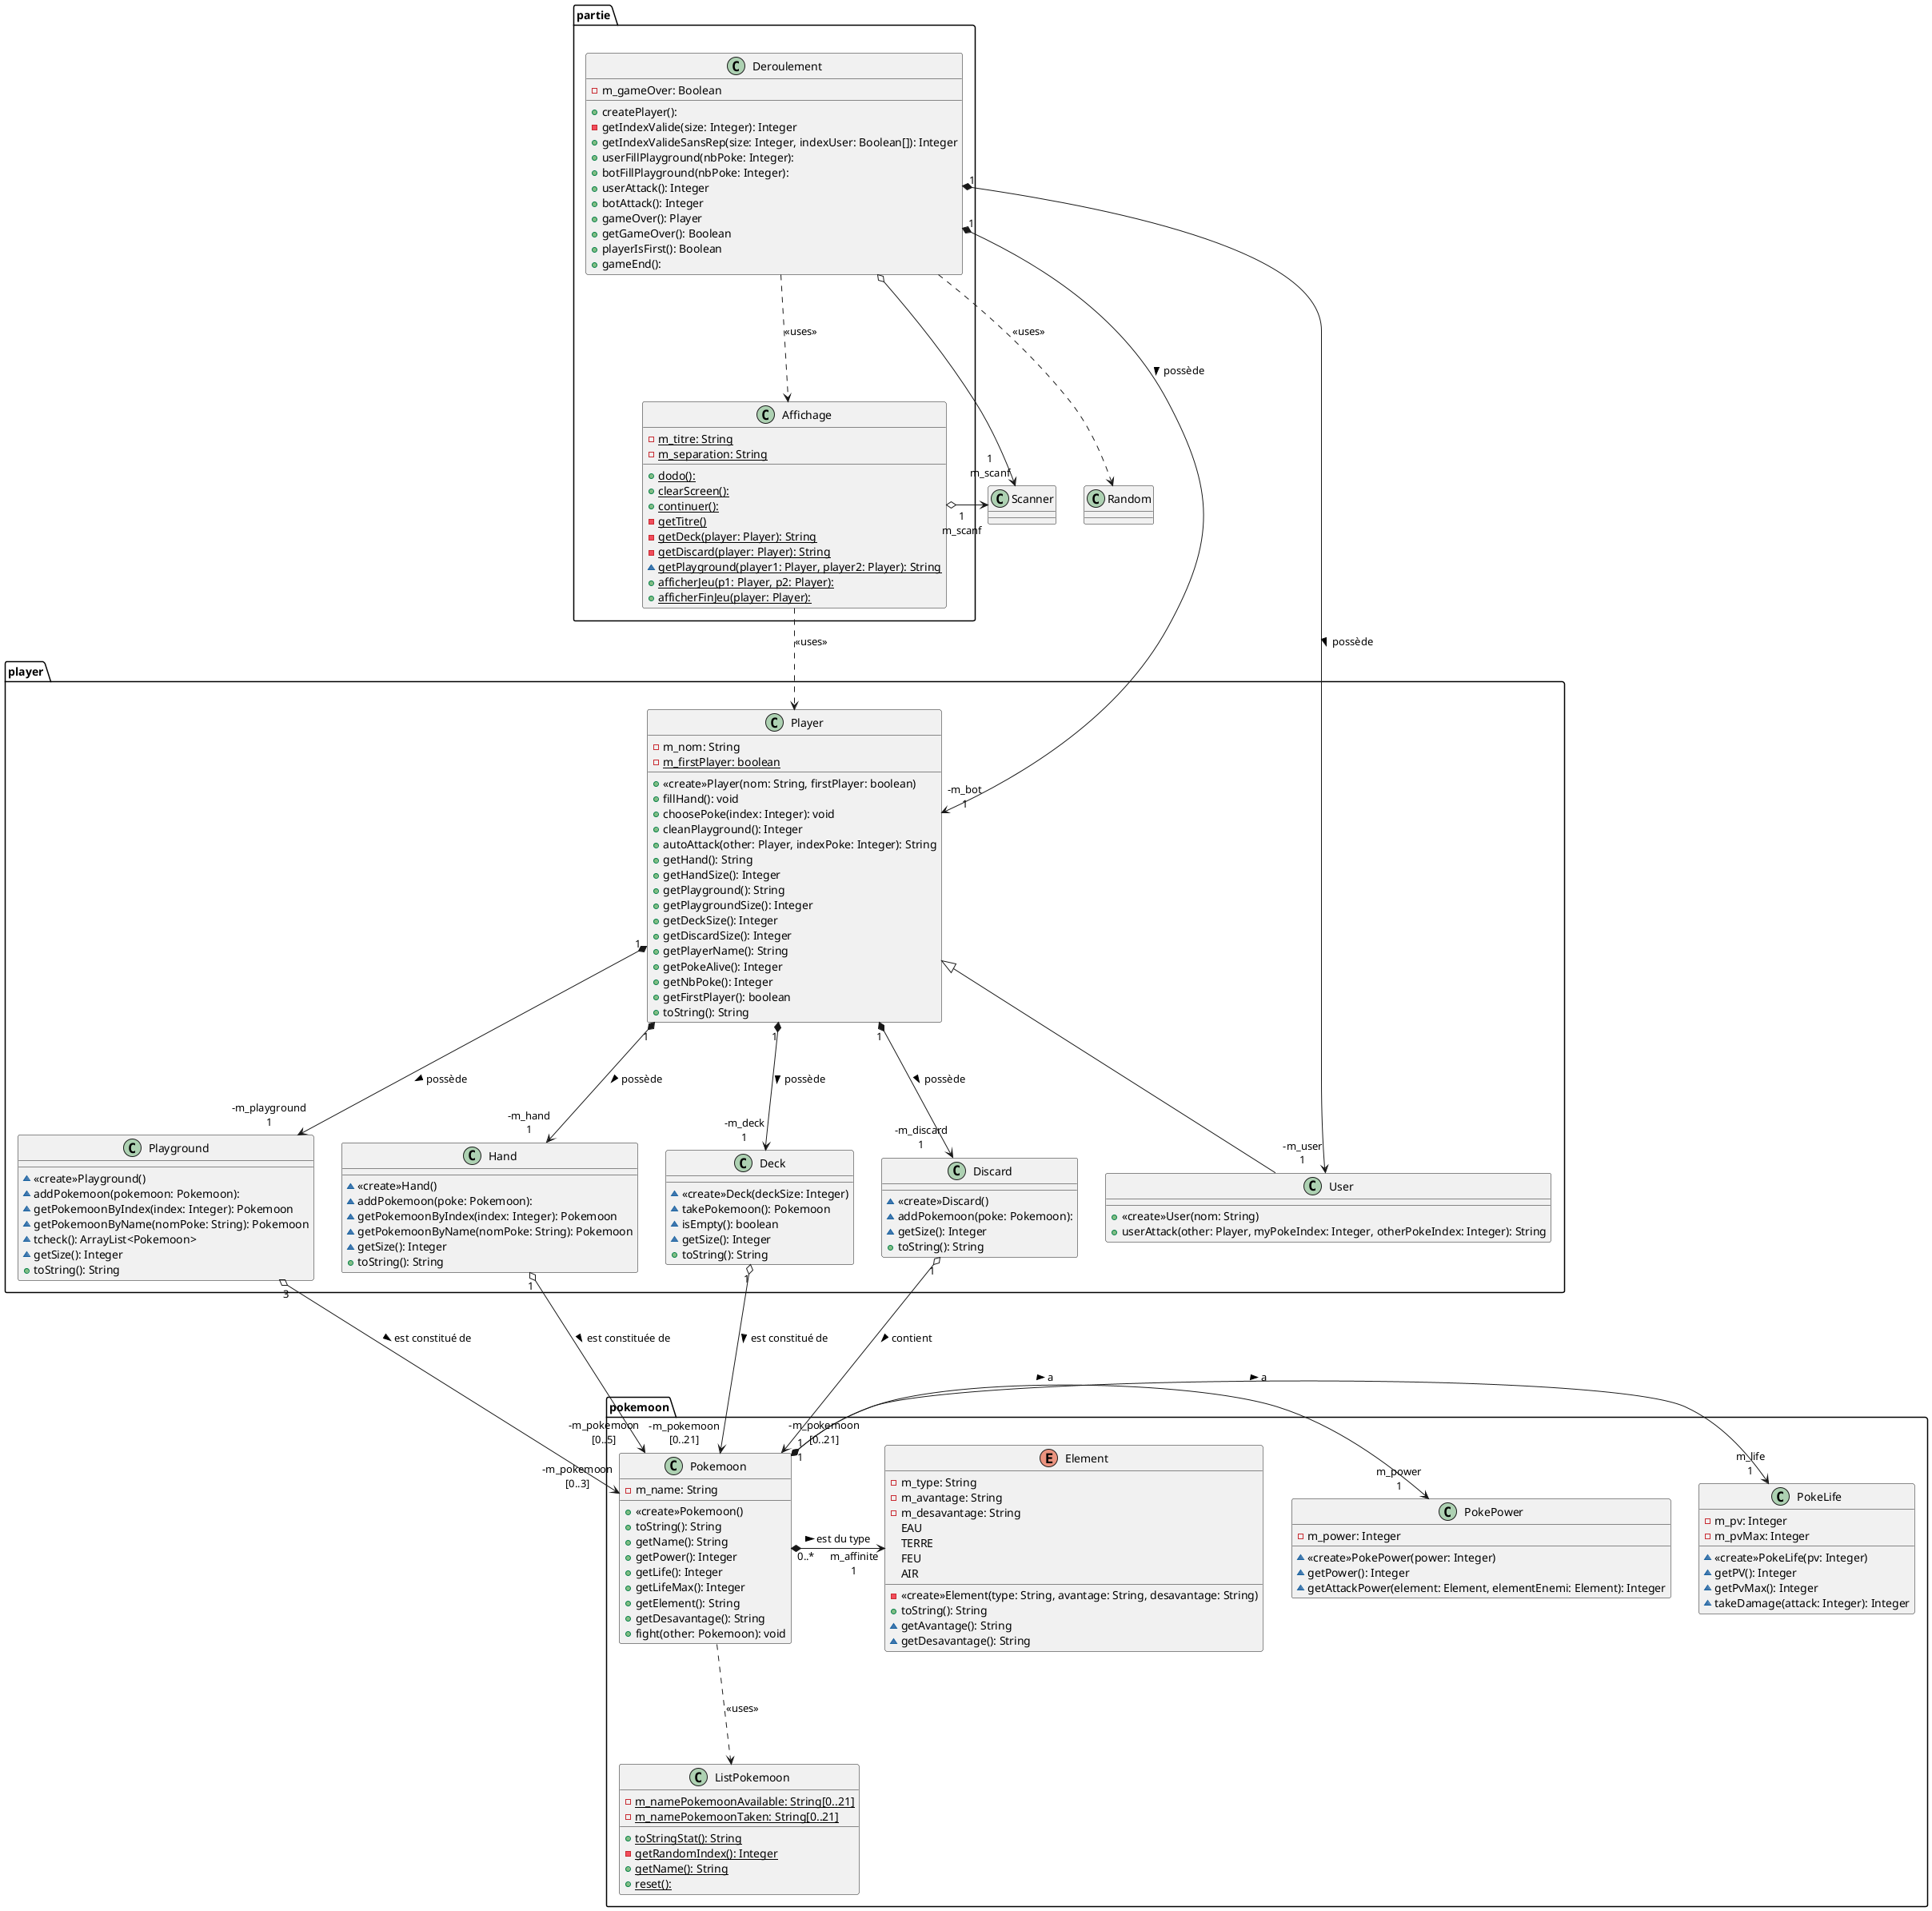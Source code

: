 @startuml semaine4

package partie{

    class Deroulement{
        -m_gameOver: Boolean
        +createPlayer(): 
        -getIndexValide(size: Integer): Integer
        +getIndexValideSansRep(size: Integer, indexUser: Boolean[]): Integer
        +userFillPlayground(nbPoke: Integer): 
        +botFillPlayground(nbPoke: Integer): 
        +userAttack(): Integer
        +botAttack(): Integer
        +gameOver(): Player
        +getGameOver(): Boolean
        +playerIsFirst(): Boolean
        +gameEnd(): 
    }

    class Affichage {
        -{static}m_titre: String
        -{static}m_separation: String
        +{static}dodo():
        +{static}clearScreen():
        +{static}continuer():
        -{static}getTitre()
        -{static}getDeck(player: Player): String
        -{static}getDiscard(player: Player): String
        ~{static}getPlayground(player1: Player, player2: Player): String
        +{static}afficherJeu(p1: Player, p2: Player):
        +{static}afficherFinJeu(player: Player):
    }
}
package player{

   class Player{
       -m_nom: String
       -{static}m_firstPlayer: boolean
       +«create»Player(nom: String, firstPlayer: boolean)
       +fillHand(): void
       +choosePoke(index: Integer): void
       +cleanPlayground(): Integer
       +autoAttack(other: Player, indexPoke: Integer): String
       +getHand(): String
       +getHandSize(): Integer
       +getPlayground(): String
       +getPlaygroundSize(): Integer
       +getDeckSize(): Integer
       +getDiscardSize(): Integer
       +getPlayerName(): String
       +getPokeAlive(): Integer
       +getNbPoke(): Integer
       +getFirstPlayer(): boolean
       +toString(): String
   }

   class User{
        +<<create>>User(nom: String)
        +userAttack(other: Player, myPokeIndex: Integer, otherPokeIndex: Integer): String
   }

   class Playground{
          ~«create»Playground()
          ~addPokemoon(pokemoon: Pokemoon): 
          ~getPokemoonByIndex(index: Integer): Pokemoon
          ~getPokemoonByName(nomPoke: String): Pokemoon
          ~tcheck(): ArrayList<Pokemoon>
          ~getSize(): Integer
          +toString(): String
   }

   class Hand{
       ~«create»Hand()
       ~addPokemoon(poke: Pokemoon): 
       ~getPokemoonByIndex(index: Integer): Pokemoon
       ~getPokemoonByName(nomPoke: String): Pokemoon
       ~getSize(): Integer
       +toString(): String
   }

   class Deck{
       ~«create»Deck(deckSize: Integer)
       ~takePokemoon(): Pokemoon
       ~isEmpty(): boolean
       ~getSize(): Integer
       +toString(): String
   }

   class Discard{
       ~«create»Discard()
       ~addPokemoon(poke: Pokemoon): 
       ~getSize(): Integer
       +toString(): String
   }
}

package pokemoon{
    enum Element{
        -m_type: String
        -m_avantage: String
        -m_desavantage: String
        EAU
        TERRE
        FEU
        AIR
        -«create»Element(type: String, avantage: String, desavantage: String)
        +toString(): String
        ~getAvantage(): String
        ~getDesavantage(): String
    }

    class ListPokemoon{
        -{static}m_namePokemoonAvailable: String[0..21]
        -{static}m_namePokemoonTaken: String[0..21]
        +{static}toStringStat(): String
        -{static}getRandomIndex(): Integer
        +{static}getName(): String
        +{static}reset():
    }

    class PokeLife{
        -m_pv: Integer
        -m_pvMax: Integer
        ~«create»PokeLife(pv: Integer)
        ~getPV(): Integer
        ~getPvMax(): Integer
        ~takeDamage(attack: Integer): Integer
    }

    class PokePower{
        -m_power: Integer
        ~«create»PokePower(power: Integer)
        ~getPower(): Integer
        ~getAttackPower(element: Element, elementEnemi: Element): Integer
    }

    class Pokemoon{
        -m_name: String
        +«create»Pokemoon()
        +toString(): String
        +getName(): String
        +getPower(): Integer
        +getLife(): Integer
        +getLifeMax(): Integer
        +getElement(): String
        +getDesavantage(): String
        +fight(other: Pokemoon): void
    }

    Pokemoon "1" *-> "m_life\n1" PokeLife : a >
    Pokemoon "1" *-> "m_power\n1" PokePower : a >
    Pokemoon "0..*" *-> "m_affinite\n1" Element : est du type >

}
User -up--|> Player

Player "1" *---> "-m_deck\n1"Deck : possède >
Player "1" *---> "-m_hand\n1" Hand : possède >
Player "1" *---> "-m_discard\n1" Discard: possède >
Player "1" *---> "-m_playground\n1"Playground : possède >

Playground "3" o---> "-m_pokemoon\n[0..3]"Pokemoon : est constitué de >

Pokemoon -[dashed]--> ListPokemoon : <<uses>>

Hand "1" o--->"-m_pokemoon\n[0..5]" Pokemoon : est constituée de >

Deck "1" o---> "-m_pokemoon\n[0..21]"Pokemoon : est constitué de >

Discard "1" o--->"-m_pokemoon\n[0..21]"Pokemoon: contient >

Deroulement "1" *---> "-m_user\n1"User : possède >
Deroulement "1" *---> "-m_bot\n1"Player : possède >
Deroulement -[dashed]-->Random : <<uses>>
Deroulement o-> "1\nm_scanf"Scanner
Deroulement -[dashed]-->Affichage : <<uses>>

Affichage -[dashed]->Player : <<uses>>
Affichage o-> "1\nm_scanf"Scanner

@enduml@startuml

package partie{

    class Deroulement{
        -m_gameOver: Boolean
        +createPlayer(): 
        -getIndexValide(size: Integer): Integer
        +getIndexValideSansRep(size: Integer, indexUser: Boolean[]): Integer
        +userFillPlayground(nbPoke: Integer): 
        +botFillPlayground(nbPoke: Integer): 
        +userAttack(): Integer
        +botAttack(): Integer
        +gameOver(): Player
        +getGameOver(): Boolean
        +playerIsFirst(): Boolean
        +gameEnd(): 
    }

    class Affichage {
        -{static}m_titre: String
        -{static}m_separation: String
        +{static}dodo():
        +{static}clearScreen():
        +{static}continuer():
        -{static}getTitre()
        -{static}getDeck(player: Player): String
        -{static}getDiscard(player: Player): String
        ~{static}getPlayground(player1: Player, player2: Player): String
        +{static}afficherJeu(p1: Player, p2: Player):
        +{static}afficherFinJeu(player: Player):
    }
}
package player{

   class Player{
       -m_nom: String
       -{static}m_firstPlayer: boolean
       +«create»Player(nom: String, firstPlayer: boolean)
       +fillHand(): void
       +choosePoke(index: Integer): void
       +cleanPlayground(): Integer
       +autoAttack(other: Player, indexPoke: Integer): String
       +getHand(): String
       +getHandSize(): Integer
       +getPlayground(): String
       +getPlaygroundSize(): Integer
       +getDeckSize(): Integer
       +getDiscardSize(): Integer
       +getPlayerName(): String
       +getPokeAlive(): Integer
       +getNbPoke(): Integer
       +getFirstPlayer(): boolean
       +toString(): String
   }

   class User{
        +<<create>>User(nom: String)
        +userAttack(other: Player, myPokeIndex: Integer, otherPokeIndex: Integer): String
   }

   class Playground{
          ~«create»Playground()
          ~addPokemoon(pokemoon: Pokemoon): 
          ~getPokemoonByIndex(index: Integer): Pokemoon
          ~getPokemoonByName(nomPoke: String): Pokemoon
          ~tcheck(): ArrayList<Pokemoon>
          ~getSize(): Integer
          +toString(): String
   }

   class Hand{
       ~«create»Hand()
       ~addPokemoon(poke: Pokemoon): 
       ~getPokemoonByIndex(index: Integer): Pokemoon
       ~getPokemoonByName(nomPoke: String): Pokemoon
       ~getSize(): Integer
       +toString(): String
   }

   class Deck{
       ~«create»Deck(deckSize: Integer)
       ~takePokemoon(): Pokemoon
       ~isEmpty(): boolean
       ~getSize(): Integer
       +toString(): String
   }

   class Discard{
       ~«create»Discard()
       ~addPokemoon(poke: Pokemoon): 
       ~getSize(): Integer
       +toString(): String
   }
}

package pokemoon{
    enum Element{
        -m_type: String
        -m_avantage: String
        -m_desavantage: String
        EAU
        TERRE
        FEU
        AIR
        -«create»Element(type: String, avantage: String, desavantage: String)
        +toString(): String
        ~getAvantage(): String
        ~getDesavantage(): String
    }

    class ListPokemoon{
        -{static}m_namePokemoonAvailable: String[0..21]
        -{static}m_namePokemoonTaken: String[0..21]
        +{static}toStringStat(): String
        -{static}getRandomIndex(): Integer
        +{static}getName(): String
        +{static}reset():
    }

    class PokeLife{
        -m_pv: Integer
        -m_pvMax: Integer
        ~«create»PokeLife(pv: Integer)
        ~getPV(): Integer
        ~getPvMax(): Integer
        ~takeDamage(attack: Integer): Integer
    }

    class PokePower{
        -m_power: Integer
        ~«create»PokePower(power: Integer)
        ~getPower(): Integer
        ~getAttackPower(element: Element, elementEnemi: Element): Integer
    }

    class Pokemoon{
        -m_name: String
        +«create»Pokemoon()
        +toString(): String
        +getName(): String
        +getPower(): Integer
        +getLife(): Integer
        +getLifeMax(): Integer
        +getElement(): String
        +getDesavantage(): String
        +fight(other: Pokemoon): void
    }

    Pokemoon "1" *-> "m_life\n1" PokeLife : a >
    Pokemoon "1" *-> "m_power\n1" PokePower : a >
    Pokemoon "0..*" *-> "m_affinite\n1" Element : est du type >

}

class Pouvoir{
    -m_nom: String
    -m_desc: String
    -m_unique: Boolean
    #«create»Pouvoir(nom: String, desc: String, unique: Boolean)
    +getNom(): String
    +getDesc(): String
    +getUnique(): Boolean
}

User -up--|> Player

Player "1" *---> "-m_deck\n1"Deck : possède >
Player "1" *---> "-m_hand\n1" Hand : possède >
Player "1" *---> "-m_discard\n1" Discard: possède >
Player "1" *---> "-m_playground\n1"Playground : possède >

Playground "3" o---> "-m_pokemoon\n[0..3]"Pokemoon : est constitué de >

Pokemoon -[dashed]--> ListPokemoon : <<uses>>

Hand "1" o--->"-m_pokemoon\n[0..5]" Pokemoon : est constituée de >

Deck "1" o---> "-m_pokemoon\n[0..21]"Pokemoon : est constitué de >

Discard "1" o--->"-m_pokemoon\n[0..21]"Pokemoon: contient >

Deroulement "1" *---> "-m_user\n1"User : possède >
Deroulement "1" *---> "-m_bot\n1"Player : possède >
Deroulement -[dashed]-->Random : <<uses>>
Deroulement o-> "1\nm_scanf"Scanner : uses
Deroulement -[dashed]-->Affichage : <<uses>>

Affichage -[dashed]->Player : <<uses>>
Affichage o-> "1\nm_scanf"Scanner : uses

@enduml